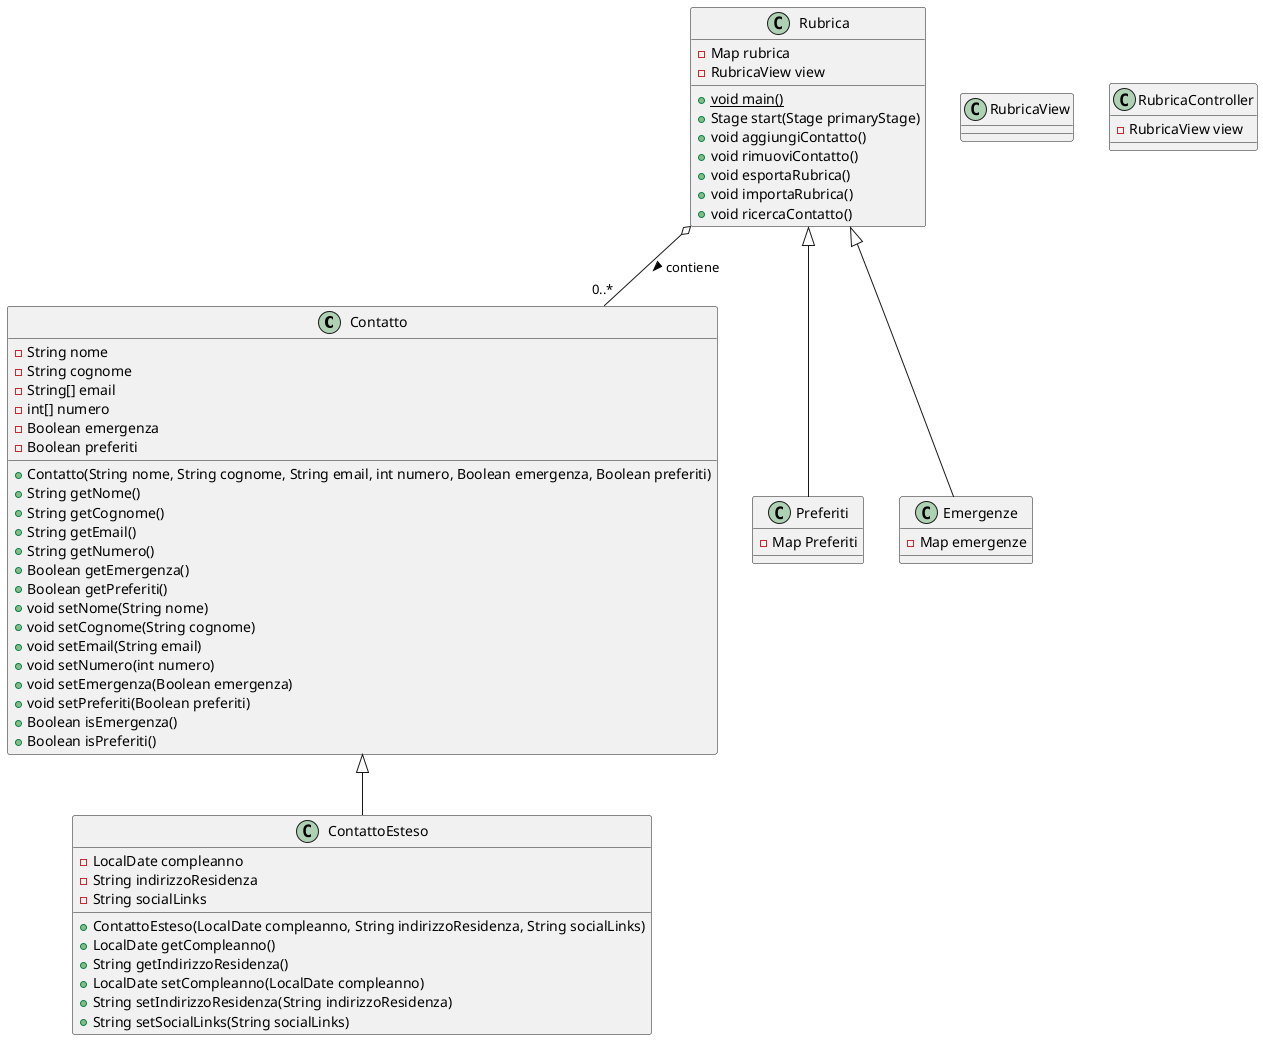 @startuml
class Contatto {
  - String nome
  - String cognome
  - String[] email
  - int[] numero
  - Boolean emergenza
  - Boolean preferiti
  + Contatto(String nome, String cognome, String email, int numero, Boolean emergenza, Boolean preferiti)
  + String getNome()
  + String getCognome()
  + String getEmail()
  + String getNumero()
  + Boolean getEmergenza()
  + Boolean getPreferiti()
  + void setNome(String nome)
  + void setCognome(String cognome)
  + void setEmail(String email)
  + void setNumero(int numero)
  + void setEmergenza(Boolean emergenza)
  + void setPreferiti(Boolean preferiti)
  + Boolean isEmergenza()
  + Boolean isPreferiti()
  
} 
class ContattoEsteso {
  - LocalDate compleanno
  - String indirizzoResidenza
  - String socialLinks
  + ContattoEsteso(LocalDate compleanno, String indirizzoResidenza, String socialLinks)
  + LocalDate getCompleanno()
  + String getIndirizzoResidenza()
  + LocalDate setCompleanno(LocalDate compleanno)
  + String setIndirizzoResidenza(String indirizzoResidenza)
  + String setSocialLinks(String socialLinks)
}
class Rubrica {
  - Map rubrica
  - RubricaView view
  + void {static} main()
  + Stage start(Stage primaryStage)
  + void aggiungiContatto()
  + void rimuoviContatto()
  + void esportaRubrica()
  + void importaRubrica()
  + void ricercaContatto()
}

class Preferiti {
  - Map Preferiti
}
class Emergenze {
  - Map emergenze
}

class RubricaView
class RubricaController{
  - RubricaView view
}

Contatto <|-- ContattoEsteso
Rubrica <|-- Preferiti
Rubrica <|-- Emergenze
Rubrica o-- "0..*" Contatto : contiene >

@enduml